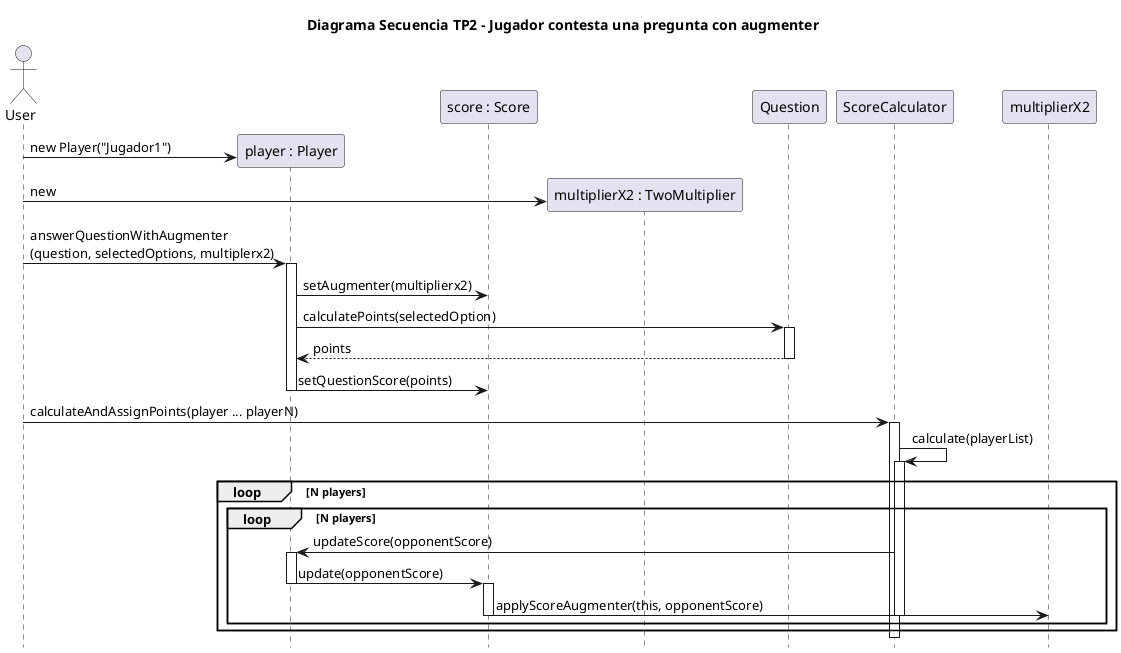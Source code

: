 @startuml

actor User
title Diagrama Secuencia TP2 - Jugador contesta una pregunta con augmenter
hide footbox

participant "player : Player" as player
participant "score : Score" as score
participant "multiplierX2 : TwoMultiplier" as multiplierx2

User -> player ** : new Player("Jugador1")
User -> multiplierx2 ** : new 
User -> player : answerQuestionWithAugmenter\n(question, selectedOptions, multiplerx2)
activate player

player -> score : setAugmenter(multiplierx2) 

player -> Question : calculatePoints(selectedOption)

activate Question
Question --> player : points
deactivate Question

player -> score : setQuestionScore(points)
deactivate player

User -> ScoreCalculator : calculateAndAssignPoints(player ... playerN)
activate ScoreCalculator

ScoreCalculator -> ScoreCalculator : calculate(playerList)
activate ScoreCalculator
loop N players
loop N players
ScoreCalculator -> player : updateScore(opponentScore)
activate player
player -> score : update(opponentScore)
deactivate player
activate score
score -> multiplierX2 : applyScoreAugmenter(this, opponentScore)
deactivate score

deactivate ScoreCalculator
end loop
end loop
deactivate ScoreCalculator

@enduml
